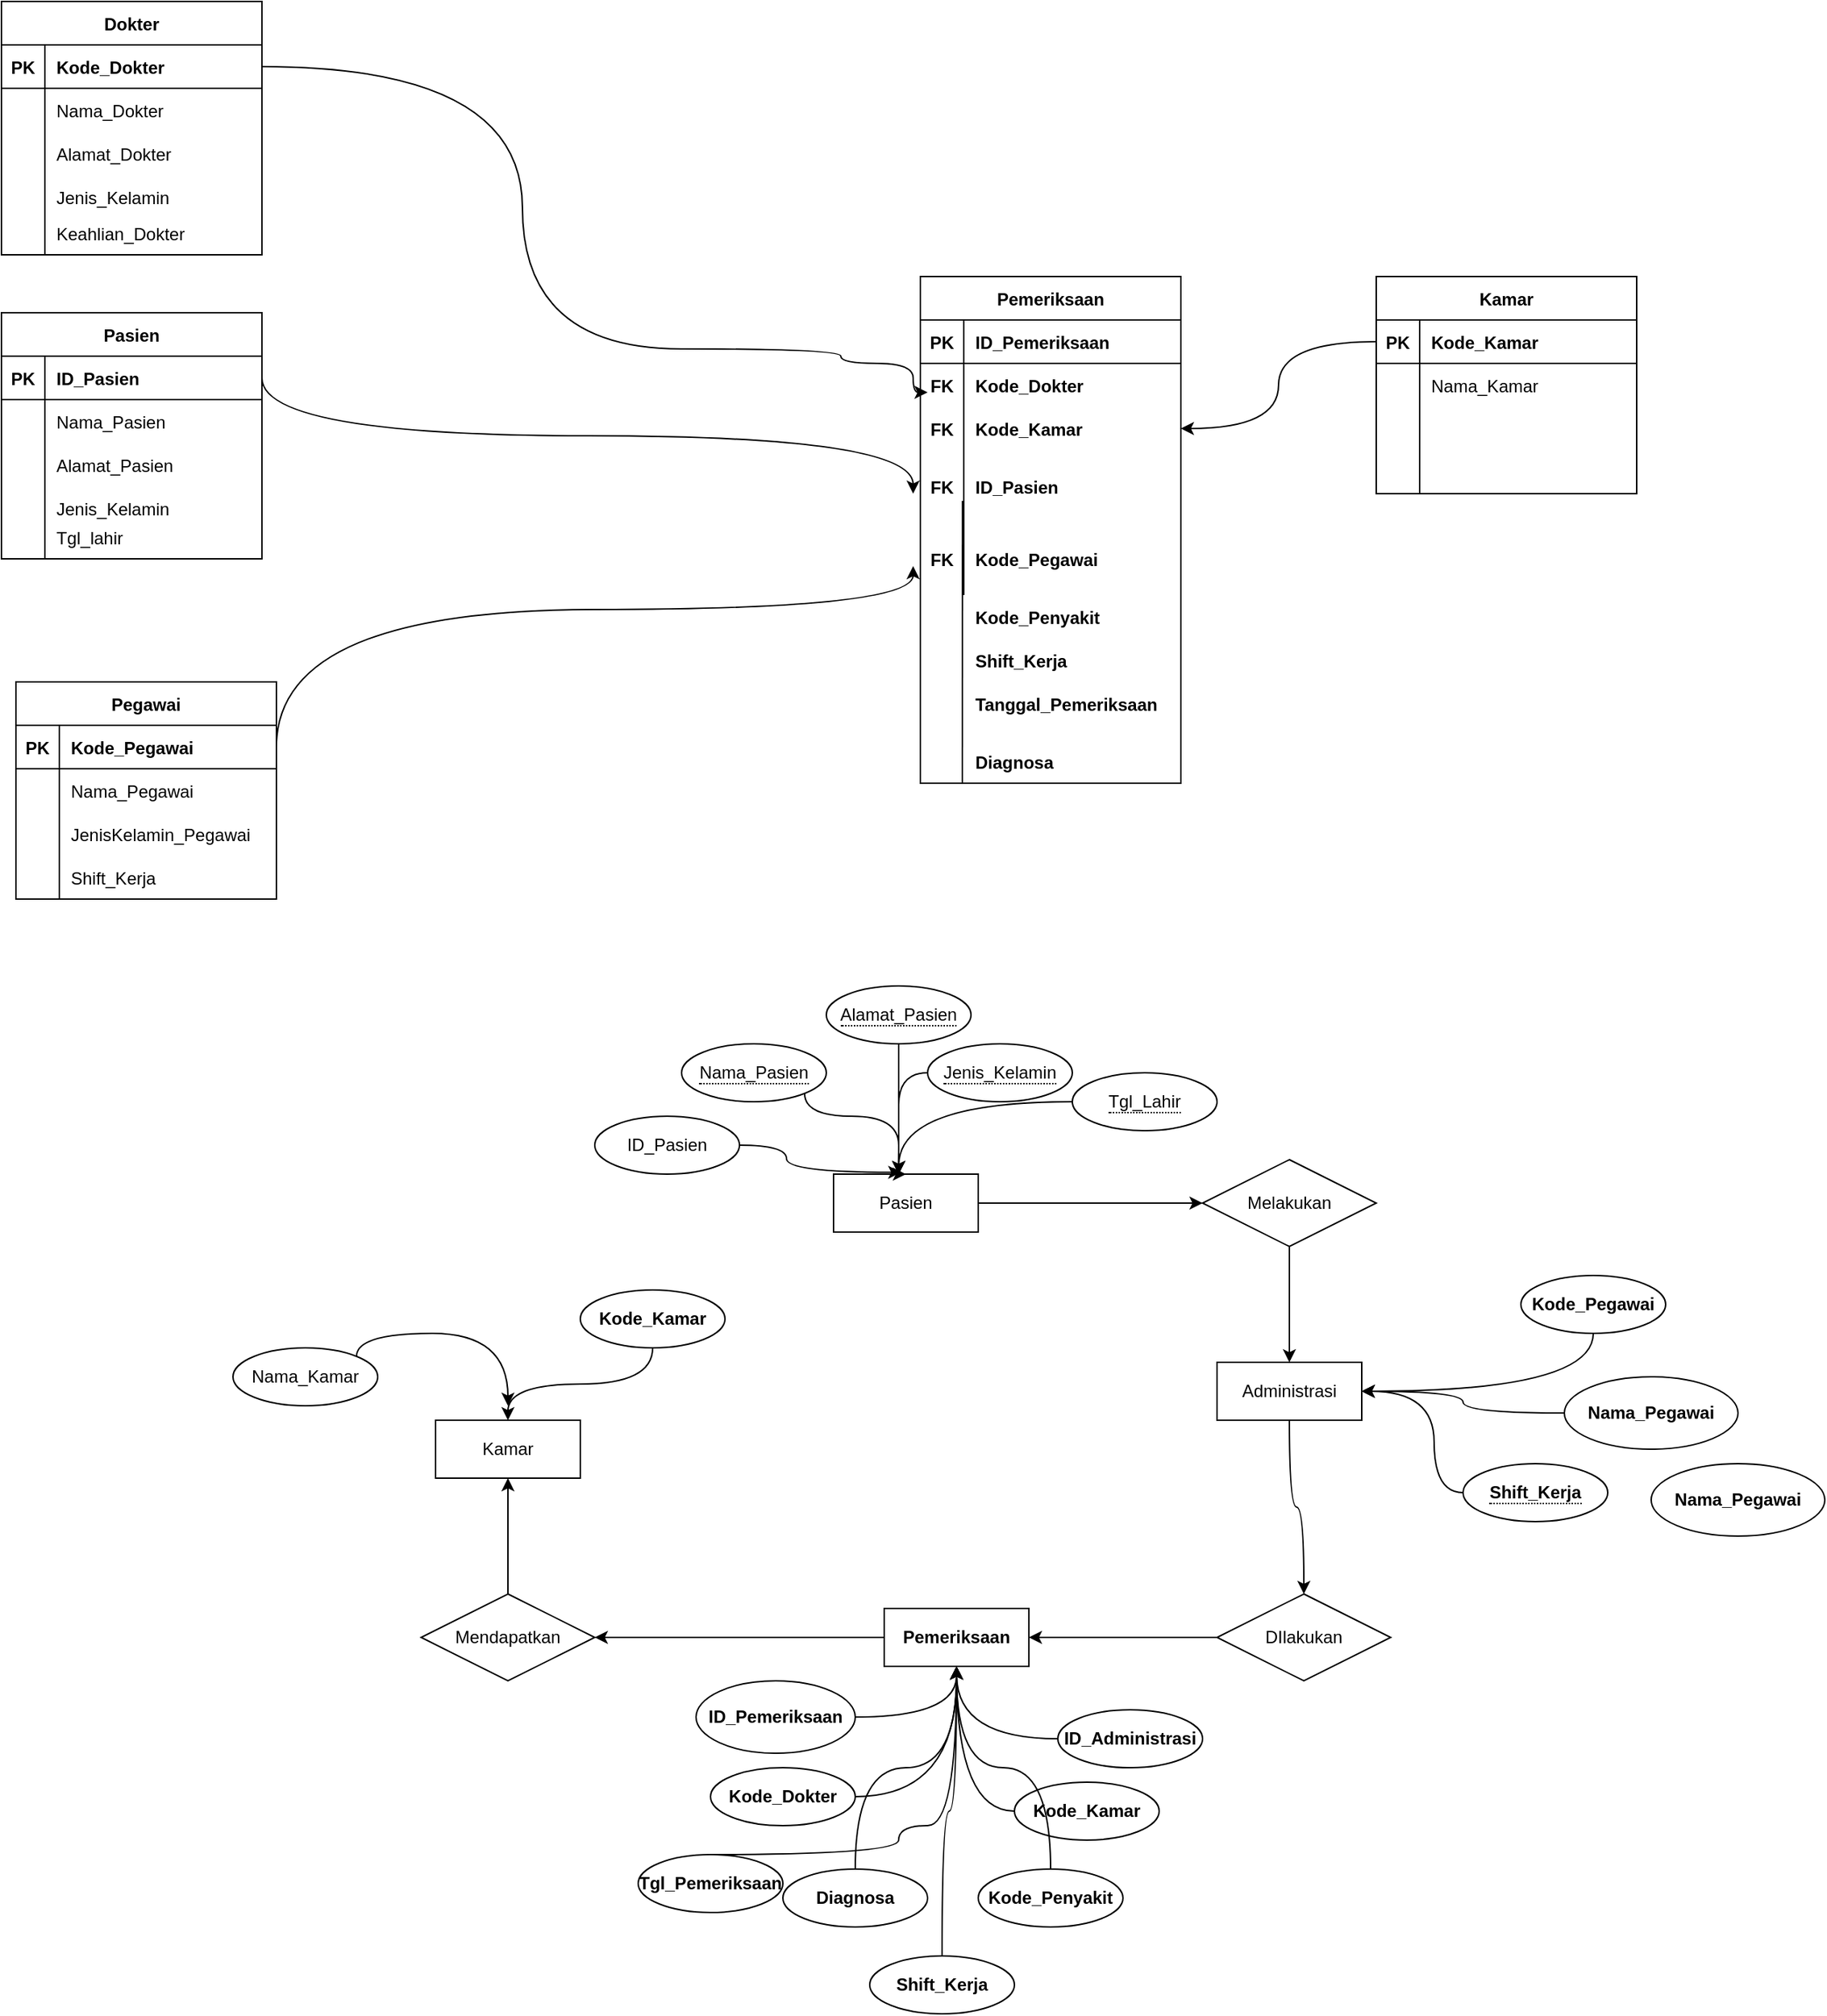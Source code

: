 <mxfile version="20.4.1" type="github">
  <diagram id="4Zpf0-BWA_fjd_u1uYxs" name="Halaman-1">
    <mxGraphModel dx="2064" dy="1782" grid="1" gridSize="10" guides="1" tooltips="1" connect="1" arrows="1" fold="1" page="1" pageScale="1" pageWidth="827" pageHeight="1169" math="0" shadow="0">
      <root>
        <mxCell id="0" />
        <mxCell id="1" parent="0" />
        <mxCell id="i0vCOCOfqdjtQRk0yR_S-37" value="Pasien" style="shape=table;startSize=30;container=1;collapsible=1;childLayout=tableLayout;fixedRows=1;rowLines=0;fontStyle=1;align=center;resizeLast=1;" parent="1" vertex="1">
          <mxGeometry x="-160" y="5" width="180" height="170" as="geometry" />
        </mxCell>
        <mxCell id="i0vCOCOfqdjtQRk0yR_S-38" value="" style="shape=tableRow;horizontal=0;startSize=0;swimlaneHead=0;swimlaneBody=0;fillColor=none;collapsible=0;dropTarget=0;points=[[0,0.5],[1,0.5]];portConstraint=eastwest;top=0;left=0;right=0;bottom=1;" parent="i0vCOCOfqdjtQRk0yR_S-37" vertex="1">
          <mxGeometry y="30" width="180" height="30" as="geometry" />
        </mxCell>
        <mxCell id="i0vCOCOfqdjtQRk0yR_S-39" value="PK" style="shape=partialRectangle;connectable=0;fillColor=none;top=0;left=0;bottom=0;right=0;fontStyle=1;overflow=hidden;" parent="i0vCOCOfqdjtQRk0yR_S-38" vertex="1">
          <mxGeometry width="30" height="30" as="geometry">
            <mxRectangle width="30" height="30" as="alternateBounds" />
          </mxGeometry>
        </mxCell>
        <mxCell id="i0vCOCOfqdjtQRk0yR_S-40" value="ID_Pasien" style="shape=partialRectangle;connectable=0;fillColor=none;top=0;left=0;bottom=0;right=0;align=left;spacingLeft=6;fontStyle=1;overflow=hidden;" parent="i0vCOCOfqdjtQRk0yR_S-38" vertex="1">
          <mxGeometry x="30" width="150" height="30" as="geometry">
            <mxRectangle width="150" height="30" as="alternateBounds" />
          </mxGeometry>
        </mxCell>
        <mxCell id="i0vCOCOfqdjtQRk0yR_S-41" value="" style="shape=tableRow;horizontal=0;startSize=0;swimlaneHead=0;swimlaneBody=0;fillColor=none;collapsible=0;dropTarget=0;points=[[0,0.5],[1,0.5]];portConstraint=eastwest;top=0;left=0;right=0;bottom=0;" parent="i0vCOCOfqdjtQRk0yR_S-37" vertex="1">
          <mxGeometry y="60" width="180" height="30" as="geometry" />
        </mxCell>
        <mxCell id="i0vCOCOfqdjtQRk0yR_S-42" value="" style="shape=partialRectangle;connectable=0;fillColor=none;top=0;left=0;bottom=0;right=0;editable=1;overflow=hidden;" parent="i0vCOCOfqdjtQRk0yR_S-41" vertex="1">
          <mxGeometry width="30" height="30" as="geometry">
            <mxRectangle width="30" height="30" as="alternateBounds" />
          </mxGeometry>
        </mxCell>
        <mxCell id="i0vCOCOfqdjtQRk0yR_S-43" value="Nama_Pasien" style="shape=partialRectangle;connectable=0;fillColor=none;top=0;left=0;bottom=0;right=0;align=left;spacingLeft=6;overflow=hidden;" parent="i0vCOCOfqdjtQRk0yR_S-41" vertex="1">
          <mxGeometry x="30" width="150" height="30" as="geometry">
            <mxRectangle width="150" height="30" as="alternateBounds" />
          </mxGeometry>
        </mxCell>
        <mxCell id="i0vCOCOfqdjtQRk0yR_S-44" value="" style="shape=tableRow;horizontal=0;startSize=0;swimlaneHead=0;swimlaneBody=0;fillColor=none;collapsible=0;dropTarget=0;points=[[0,0.5],[1,0.5]];portConstraint=eastwest;top=0;left=0;right=0;bottom=0;" parent="i0vCOCOfqdjtQRk0yR_S-37" vertex="1">
          <mxGeometry y="90" width="180" height="30" as="geometry" />
        </mxCell>
        <mxCell id="i0vCOCOfqdjtQRk0yR_S-45" value="" style="shape=partialRectangle;connectable=0;fillColor=none;top=0;left=0;bottom=0;right=0;editable=1;overflow=hidden;" parent="i0vCOCOfqdjtQRk0yR_S-44" vertex="1">
          <mxGeometry width="30" height="30" as="geometry">
            <mxRectangle width="30" height="30" as="alternateBounds" />
          </mxGeometry>
        </mxCell>
        <mxCell id="i0vCOCOfqdjtQRk0yR_S-46" value="Alamat_Pasien" style="shape=partialRectangle;connectable=0;fillColor=none;top=0;left=0;bottom=0;right=0;align=left;spacingLeft=6;overflow=hidden;" parent="i0vCOCOfqdjtQRk0yR_S-44" vertex="1">
          <mxGeometry x="30" width="150" height="30" as="geometry">
            <mxRectangle width="150" height="30" as="alternateBounds" />
          </mxGeometry>
        </mxCell>
        <mxCell id="i0vCOCOfqdjtQRk0yR_S-47" value="" style="shape=tableRow;horizontal=0;startSize=0;swimlaneHead=0;swimlaneBody=0;fillColor=none;collapsible=0;dropTarget=0;points=[[0,0.5],[1,0.5]];portConstraint=eastwest;top=0;left=0;right=0;bottom=0;" parent="i0vCOCOfqdjtQRk0yR_S-37" vertex="1">
          <mxGeometry y="120" width="180" height="30" as="geometry" />
        </mxCell>
        <mxCell id="i0vCOCOfqdjtQRk0yR_S-48" value="" style="shape=partialRectangle;connectable=0;fillColor=none;top=0;left=0;bottom=0;right=0;editable=1;overflow=hidden;" parent="i0vCOCOfqdjtQRk0yR_S-47" vertex="1">
          <mxGeometry width="30" height="30" as="geometry">
            <mxRectangle width="30" height="30" as="alternateBounds" />
          </mxGeometry>
        </mxCell>
        <mxCell id="i0vCOCOfqdjtQRk0yR_S-49" value="Jenis_Kelamin" style="shape=partialRectangle;connectable=0;fillColor=none;top=0;left=0;bottom=0;right=0;align=left;spacingLeft=6;overflow=hidden;" parent="i0vCOCOfqdjtQRk0yR_S-47" vertex="1">
          <mxGeometry x="30" width="150" height="30" as="geometry">
            <mxRectangle width="150" height="30" as="alternateBounds" />
          </mxGeometry>
        </mxCell>
        <mxCell id="i0vCOCOfqdjtQRk0yR_S-64" style="edgeStyle=orthogonalEdgeStyle;curved=1;rounded=0;orthogonalLoop=1;jettySize=auto;html=1;entryX=0;entryY=0.5;entryDx=0;entryDy=0;" parent="1" source="i0vCOCOfqdjtQRk0yR_S-65" target="i0vCOCOfqdjtQRk0yR_S-69" edge="1">
          <mxGeometry relative="1" as="geometry" />
        </mxCell>
        <mxCell id="i0vCOCOfqdjtQRk0yR_S-65" value="Pasien" style="whiteSpace=wrap;html=1;align=center;" parent="1" vertex="1">
          <mxGeometry x="415" y="600" width="100" height="40" as="geometry" />
        </mxCell>
        <mxCell id="i0vCOCOfqdjtQRk0yR_S-66" style="edgeStyle=orthogonalEdgeStyle;curved=1;rounded=0;orthogonalLoop=1;jettySize=auto;html=1;entryX=0.5;entryY=0;entryDx=0;entryDy=0;" parent="1" source="i0vCOCOfqdjtQRk0yR_S-67" target="i0vCOCOfqdjtQRk0yR_S-73" edge="1">
          <mxGeometry relative="1" as="geometry" />
        </mxCell>
        <mxCell id="i0vCOCOfqdjtQRk0yR_S-67" value="Administrasi" style="whiteSpace=wrap;html=1;align=center;" parent="1" vertex="1">
          <mxGeometry x="680" y="730" width="100" height="40" as="geometry" />
        </mxCell>
        <mxCell id="i0vCOCOfqdjtQRk0yR_S-68" style="edgeStyle=orthogonalEdgeStyle;curved=1;rounded=0;orthogonalLoop=1;jettySize=auto;html=1;exitX=0.5;exitY=1;exitDx=0;exitDy=0;entryX=0.5;entryY=0;entryDx=0;entryDy=0;" parent="1" source="i0vCOCOfqdjtQRk0yR_S-69" target="i0vCOCOfqdjtQRk0yR_S-67" edge="1">
          <mxGeometry relative="1" as="geometry" />
        </mxCell>
        <mxCell id="i0vCOCOfqdjtQRk0yR_S-69" value="Melakukan" style="shape=rhombus;perimeter=rhombusPerimeter;whiteSpace=wrap;html=1;align=center;" parent="1" vertex="1">
          <mxGeometry x="670" y="590" width="120" height="60" as="geometry" />
        </mxCell>
        <mxCell id="i0vCOCOfqdjtQRk0yR_S-70" style="edgeStyle=orthogonalEdgeStyle;curved=1;rounded=0;orthogonalLoop=1;jettySize=auto;html=1;entryX=1;entryY=0.5;entryDx=0;entryDy=0;" parent="1" source="i0vCOCOfqdjtQRk0yR_S-71" target="i0vCOCOfqdjtQRk0yR_S-75" edge="1">
          <mxGeometry relative="1" as="geometry">
            <mxPoint x="310" y="920" as="targetPoint" />
          </mxGeometry>
        </mxCell>
        <mxCell id="i0vCOCOfqdjtQRk0yR_S-71" value="&lt;span style=&quot;font-weight: 700;&quot;&gt;Pemeriksaan&lt;/span&gt;" style="whiteSpace=wrap;html=1;align=center;" parent="1" vertex="1">
          <mxGeometry x="450" y="900" width="100" height="40" as="geometry" />
        </mxCell>
        <mxCell id="i0vCOCOfqdjtQRk0yR_S-72" style="edgeStyle=orthogonalEdgeStyle;curved=1;rounded=0;orthogonalLoop=1;jettySize=auto;html=1;" parent="1" source="i0vCOCOfqdjtQRk0yR_S-73" target="i0vCOCOfqdjtQRk0yR_S-71" edge="1">
          <mxGeometry relative="1" as="geometry" />
        </mxCell>
        <mxCell id="i0vCOCOfqdjtQRk0yR_S-73" value="DIlakukan" style="shape=rhombus;perimeter=rhombusPerimeter;whiteSpace=wrap;html=1;align=center;" parent="1" vertex="1">
          <mxGeometry x="680" y="890" width="120" height="60" as="geometry" />
        </mxCell>
        <mxCell id="i0vCOCOfqdjtQRk0yR_S-74" style="edgeStyle=orthogonalEdgeStyle;curved=1;rounded=0;orthogonalLoop=1;jettySize=auto;html=1;entryX=0.5;entryY=1;entryDx=0;entryDy=0;" parent="1" source="i0vCOCOfqdjtQRk0yR_S-75" target="i0vCOCOfqdjtQRk0yR_S-76" edge="1">
          <mxGeometry relative="1" as="geometry" />
        </mxCell>
        <mxCell id="i0vCOCOfqdjtQRk0yR_S-75" value="Mendapatkan" style="shape=rhombus;perimeter=rhombusPerimeter;whiteSpace=wrap;html=1;align=center;" parent="1" vertex="1">
          <mxGeometry x="130" y="890" width="120" height="60" as="geometry" />
        </mxCell>
        <mxCell id="i0vCOCOfqdjtQRk0yR_S-76" value="Kamar" style="whiteSpace=wrap;html=1;align=center;" parent="1" vertex="1">
          <mxGeometry x="140" y="770" width="100" height="40" as="geometry" />
        </mxCell>
        <mxCell id="i0vCOCOfqdjtQRk0yR_S-77" style="edgeStyle=orthogonalEdgeStyle;rounded=0;orthogonalLoop=1;jettySize=auto;html=1;curved=1;entryX=0.468;entryY=-0.032;entryDx=0;entryDy=0;entryPerimeter=0;" parent="1" source="i0vCOCOfqdjtQRk0yR_S-78" target="i0vCOCOfqdjtQRk0yR_S-65" edge="1">
          <mxGeometry relative="1" as="geometry">
            <mxPoint x="410" y="610" as="targetPoint" />
          </mxGeometry>
        </mxCell>
        <mxCell id="i0vCOCOfqdjtQRk0yR_S-78" value="ID_Pasien" style="ellipse;whiteSpace=wrap;html=1;align=center;" parent="1" vertex="1">
          <mxGeometry x="250" y="560" width="100" height="40" as="geometry" />
        </mxCell>
        <mxCell id="i0vCOCOfqdjtQRk0yR_S-79" style="edgeStyle=orthogonalEdgeStyle;curved=1;rounded=0;orthogonalLoop=1;jettySize=auto;html=1;entryX=0.5;entryY=0;entryDx=0;entryDy=0;" parent="1" source="i0vCOCOfqdjtQRk0yR_S-80" target="i0vCOCOfqdjtQRk0yR_S-65" edge="1">
          <mxGeometry relative="1" as="geometry">
            <Array as="points">
              <mxPoint x="395" y="560" />
              <mxPoint x="460" y="560" />
              <mxPoint x="460" y="600" />
            </Array>
          </mxGeometry>
        </mxCell>
        <mxCell id="i0vCOCOfqdjtQRk0yR_S-80" value="&lt;span style=&quot;border-bottom: 1px dotted&quot;&gt;Nama_Pasien&lt;/span&gt;" style="ellipse;whiteSpace=wrap;html=1;align=center;" parent="1" vertex="1">
          <mxGeometry x="310" y="510" width="100" height="40" as="geometry" />
        </mxCell>
        <mxCell id="i0vCOCOfqdjtQRk0yR_S-81" style="edgeStyle=orthogonalEdgeStyle;curved=1;rounded=0;orthogonalLoop=1;jettySize=auto;html=1;" parent="1" source="i0vCOCOfqdjtQRk0yR_S-82" edge="1">
          <mxGeometry relative="1" as="geometry">
            <mxPoint x="460" y="600" as="targetPoint" />
          </mxGeometry>
        </mxCell>
        <mxCell id="i0vCOCOfqdjtQRk0yR_S-82" value="&lt;span style=&quot;border-bottom: 1px dotted&quot;&gt;Alamat_Pasien&lt;/span&gt;" style="ellipse;whiteSpace=wrap;html=1;align=center;" parent="1" vertex="1">
          <mxGeometry x="410" y="470" width="100" height="40" as="geometry" />
        </mxCell>
        <mxCell id="i0vCOCOfqdjtQRk0yR_S-83" style="edgeStyle=orthogonalEdgeStyle;curved=1;rounded=0;orthogonalLoop=1;jettySize=auto;html=1;" parent="1" source="i0vCOCOfqdjtQRk0yR_S-84" edge="1">
          <mxGeometry relative="1" as="geometry">
            <mxPoint x="460" y="600" as="targetPoint" />
          </mxGeometry>
        </mxCell>
        <mxCell id="i0vCOCOfqdjtQRk0yR_S-84" value="&lt;span style=&quot;border-bottom: 1px dotted&quot;&gt;Jenis_Kelamin&lt;/span&gt;" style="ellipse;whiteSpace=wrap;html=1;align=center;" parent="1" vertex="1">
          <mxGeometry x="480" y="510" width="100" height="40" as="geometry" />
        </mxCell>
        <mxCell id="i0vCOCOfqdjtQRk0yR_S-85" style="edgeStyle=orthogonalEdgeStyle;curved=1;rounded=0;orthogonalLoop=1;jettySize=auto;html=1;" parent="1" source="i0vCOCOfqdjtQRk0yR_S-82" edge="1">
          <mxGeometry relative="1" as="geometry">
            <mxPoint x="520.0" y="550" as="sourcePoint" />
            <mxPoint x="460" y="600" as="targetPoint" />
          </mxGeometry>
        </mxCell>
        <mxCell id="i0vCOCOfqdjtQRk0yR_S-88" style="edgeStyle=orthogonalEdgeStyle;curved=1;rounded=0;orthogonalLoop=1;jettySize=auto;html=1;" parent="1" source="i0vCOCOfqdjtQRk0yR_S-89" edge="1">
          <mxGeometry relative="1" as="geometry">
            <mxPoint x="780" y="750" as="targetPoint" />
            <Array as="points">
              <mxPoint x="940" y="750" />
            </Array>
          </mxGeometry>
        </mxCell>
        <mxCell id="i0vCOCOfqdjtQRk0yR_S-89" value="&lt;span style=&quot;font-weight: 700; text-align: left;&quot;&gt;Kode_Pegawai&lt;/span&gt;" style="ellipse;whiteSpace=wrap;html=1;align=center;" parent="1" vertex="1">
          <mxGeometry x="890" y="670" width="100" height="40" as="geometry" />
        </mxCell>
        <mxCell id="i0vCOCOfqdjtQRk0yR_S-92" style="edgeStyle=orthogonalEdgeStyle;curved=1;rounded=0;orthogonalLoop=1;jettySize=auto;html=1;" parent="1" source="i0vCOCOfqdjtQRk0yR_S-93" edge="1">
          <mxGeometry relative="1" as="geometry">
            <mxPoint x="780" y="750" as="targetPoint" />
            <Array as="points">
              <mxPoint x="830" y="750" />
            </Array>
          </mxGeometry>
        </mxCell>
        <mxCell id="i0vCOCOfqdjtQRk0yR_S-93" value="&lt;span style=&quot;border-bottom: 1px dotted&quot;&gt;&lt;b&gt;Shift_Kerja&lt;/b&gt;&lt;/span&gt;" style="ellipse;whiteSpace=wrap;html=1;align=center;" parent="1" vertex="1">
          <mxGeometry x="850" y="800" width="100" height="40" as="geometry" />
        </mxCell>
        <mxCell id="i0vCOCOfqdjtQRk0yR_S-94" style="edgeStyle=orthogonalEdgeStyle;curved=1;rounded=0;orthogonalLoop=1;jettySize=auto;html=1;" parent="1" source="i0vCOCOfqdjtQRk0yR_S-95" edge="1">
          <mxGeometry relative="1" as="geometry">
            <mxPoint x="500" y="940" as="targetPoint" />
          </mxGeometry>
        </mxCell>
        <mxCell id="i0vCOCOfqdjtQRk0yR_S-95" value="&lt;span style=&quot;font-weight: 700; text-align: left;&quot;&gt;ID_Administrasi&lt;/span&gt;" style="ellipse;whiteSpace=wrap;html=1;align=center;" parent="1" vertex="1">
          <mxGeometry x="570" y="970" width="100" height="40" as="geometry" />
        </mxCell>
        <mxCell id="i0vCOCOfqdjtQRk0yR_S-96" style="edgeStyle=orthogonalEdgeStyle;curved=1;rounded=0;orthogonalLoop=1;jettySize=auto;html=1;" parent="1" source="i0vCOCOfqdjtQRk0yR_S-97" edge="1">
          <mxGeometry relative="1" as="geometry">
            <mxPoint x="500" y="940" as="targetPoint" />
          </mxGeometry>
        </mxCell>
        <mxCell id="i0vCOCOfqdjtQRk0yR_S-97" value="&lt;span style=&quot;font-weight: 700; text-align: left;&quot;&gt;Kode_Dokter&lt;/span&gt;" style="ellipse;whiteSpace=wrap;html=1;align=center;" parent="1" vertex="1">
          <mxGeometry x="330" y="1010" width="100" height="40" as="geometry" />
        </mxCell>
        <mxCell id="i0vCOCOfqdjtQRk0yR_S-98" style="edgeStyle=orthogonalEdgeStyle;curved=1;rounded=0;orthogonalLoop=1;jettySize=auto;html=1;" parent="1" source="i0vCOCOfqdjtQRk0yR_S-99" edge="1">
          <mxGeometry relative="1" as="geometry">
            <mxPoint x="500" y="940" as="targetPoint" />
          </mxGeometry>
        </mxCell>
        <mxCell id="i0vCOCOfqdjtQRk0yR_S-99" value="&lt;span style=&quot;font-weight: 700; text-align: left;&quot;&gt;Kode_Kamar&lt;/span&gt;" style="ellipse;whiteSpace=wrap;html=1;align=center;" parent="1" vertex="1">
          <mxGeometry x="540" y="1020" width="100" height="40" as="geometry" />
        </mxCell>
        <mxCell id="i0vCOCOfqdjtQRk0yR_S-100" style="edgeStyle=orthogonalEdgeStyle;curved=1;rounded=0;orthogonalLoop=1;jettySize=auto;html=1;entryX=0.5;entryY=1;entryDx=0;entryDy=0;" parent="1" source="i0vCOCOfqdjtQRk0yR_S-101" target="i0vCOCOfqdjtQRk0yR_S-71" edge="1">
          <mxGeometry relative="1" as="geometry" />
        </mxCell>
        <mxCell id="i0vCOCOfqdjtQRk0yR_S-101" value="&lt;span style=&quot;font-weight: 700; text-align: left;&quot;&gt;ID_Pemeriksaan&lt;/span&gt;" style="ellipse;whiteSpace=wrap;html=1;align=center;" parent="1" vertex="1">
          <mxGeometry x="320" y="950" width="110" height="50" as="geometry" />
        </mxCell>
        <mxCell id="i0vCOCOfqdjtQRk0yR_S-102" style="edgeStyle=orthogonalEdgeStyle;curved=1;rounded=0;orthogonalLoop=1;jettySize=auto;html=1;entryX=0.5;entryY=0;entryDx=0;entryDy=0;" parent="1" source="i0vCOCOfqdjtQRk0yR_S-103" target="i0vCOCOfqdjtQRk0yR_S-76" edge="1">
          <mxGeometry relative="1" as="geometry" />
        </mxCell>
        <mxCell id="i0vCOCOfqdjtQRk0yR_S-103" value="&lt;span style=&quot;font-weight: 700; text-align: left;&quot;&gt;Kode_Kamar&lt;/span&gt;" style="ellipse;whiteSpace=wrap;html=1;align=center;" parent="1" vertex="1">
          <mxGeometry x="240" y="680" width="100" height="40" as="geometry" />
        </mxCell>
        <mxCell id="i0vCOCOfqdjtQRk0yR_S-108" style="edgeStyle=orthogonalEdgeStyle;curved=1;rounded=0;orthogonalLoop=1;jettySize=auto;html=1;exitX=1;exitY=0;exitDx=0;exitDy=0;" parent="1" source="i0vCOCOfqdjtQRk0yR_S-109" edge="1">
          <mxGeometry relative="1" as="geometry">
            <mxPoint x="190" y="760.0" as="targetPoint" />
            <Array as="points">
              <mxPoint x="85" y="710" />
              <mxPoint x="190" y="710" />
            </Array>
          </mxGeometry>
        </mxCell>
        <mxCell id="i0vCOCOfqdjtQRk0yR_S-109" value="&lt;span style=&quot;text-align: left;&quot;&gt;Nama_Kamar&lt;/span&gt;" style="ellipse;whiteSpace=wrap;html=1;align=center;" parent="1" vertex="1">
          <mxGeometry y="720" width="100" height="40" as="geometry" />
        </mxCell>
        <mxCell id="i0vCOCOfqdjtQRk0yR_S-110" style="edgeStyle=orthogonalEdgeStyle;rounded=0;orthogonalLoop=1;jettySize=auto;html=1;entryX=1;entryY=0.5;entryDx=0;entryDy=0;curved=1;" parent="1" source="i0vCOCOfqdjtQRk0yR_S-111" target="i0vCOCOfqdjtQRk0yR_S-67" edge="1">
          <mxGeometry relative="1" as="geometry" />
        </mxCell>
        <mxCell id="i0vCOCOfqdjtQRk0yR_S-111" value="&lt;span style=&quot;font-weight: 700; text-align: left;&quot;&gt;Nama_Pegawai&lt;/span&gt;" style="ellipse;whiteSpace=wrap;html=1;align=center;" parent="1" vertex="1">
          <mxGeometry x="920" y="740" width="120" height="50" as="geometry" />
        </mxCell>
        <mxCell id="i0vCOCOfqdjtQRk0yR_S-114" value="" style="endArrow=none;html=1;rounded=0;" parent="1" edge="1">
          <mxGeometry relative="1" as="geometry">
            <mxPoint x="-130" y="35" as="sourcePoint" />
            <mxPoint x="-130" y="175" as="targetPoint" />
          </mxGeometry>
        </mxCell>
        <mxCell id="i0vCOCOfqdjtQRk0yR_S-115" value="" style="shape=tableRow;horizontal=0;startSize=0;swimlaneHead=0;swimlaneBody=0;fillColor=none;collapsible=0;dropTarget=0;points=[[0,0.5],[1,0.5]];portConstraint=eastwest;top=0;left=0;right=0;bottom=0;" parent="1" vertex="1">
          <mxGeometry x="-160" y="145" width="180" height="30" as="geometry" />
        </mxCell>
        <mxCell id="i0vCOCOfqdjtQRk0yR_S-116" value="" style="shape=partialRectangle;connectable=0;fillColor=none;top=0;left=0;bottom=0;right=0;editable=1;overflow=hidden;" parent="i0vCOCOfqdjtQRk0yR_S-115" vertex="1">
          <mxGeometry width="30" height="30" as="geometry">
            <mxRectangle width="30" height="30" as="alternateBounds" />
          </mxGeometry>
        </mxCell>
        <mxCell id="i0vCOCOfqdjtQRk0yR_S-117" value="Tgl_lahir" style="shape=partialRectangle;connectable=0;fillColor=none;top=0;left=0;bottom=0;right=0;align=left;spacingLeft=6;overflow=hidden;" parent="i0vCOCOfqdjtQRk0yR_S-115" vertex="1">
          <mxGeometry x="30" width="150" height="30" as="geometry">
            <mxRectangle width="150" height="30" as="alternateBounds" />
          </mxGeometry>
        </mxCell>
        <mxCell id="i0vCOCOfqdjtQRk0yR_S-118" value="&lt;span style=&quot;border-bottom: 1px dotted&quot;&gt;Tgl_Lahir&lt;/span&gt;" style="ellipse;whiteSpace=wrap;html=1;align=center;" parent="1" vertex="1">
          <mxGeometry x="580" y="530" width="100" height="40" as="geometry" />
        </mxCell>
        <mxCell id="i0vCOCOfqdjtQRk0yR_S-119" style="edgeStyle=orthogonalEdgeStyle;curved=1;rounded=0;orthogonalLoop=1;jettySize=auto;html=1;exitX=0;exitY=0.5;exitDx=0;exitDy=0;" parent="1" source="i0vCOCOfqdjtQRk0yR_S-118" edge="1">
          <mxGeometry relative="1" as="geometry">
            <mxPoint x="470" y="520" as="sourcePoint" />
            <mxPoint x="460" y="600" as="targetPoint" />
          </mxGeometry>
        </mxCell>
        <mxCell id="b2p_P8Qh_fXZOz1itjOQ-1" value="Kamar" style="shape=table;startSize=30;container=1;collapsible=1;childLayout=tableLayout;fixedRows=1;rowLines=0;fontStyle=1;align=center;resizeLast=1;" vertex="1" parent="1">
          <mxGeometry x="790" y="-20" width="180" height="150" as="geometry" />
        </mxCell>
        <mxCell id="b2p_P8Qh_fXZOz1itjOQ-2" value="" style="shape=tableRow;horizontal=0;startSize=0;swimlaneHead=0;swimlaneBody=0;fillColor=none;collapsible=0;dropTarget=0;points=[[0,0.5],[1,0.5]];portConstraint=eastwest;top=0;left=0;right=0;bottom=1;" vertex="1" parent="b2p_P8Qh_fXZOz1itjOQ-1">
          <mxGeometry y="30" width="180" height="30" as="geometry" />
        </mxCell>
        <mxCell id="b2p_P8Qh_fXZOz1itjOQ-3" value="PK" style="shape=partialRectangle;connectable=0;fillColor=none;top=0;left=0;bottom=0;right=0;fontStyle=1;overflow=hidden;" vertex="1" parent="b2p_P8Qh_fXZOz1itjOQ-2">
          <mxGeometry width="30" height="30" as="geometry">
            <mxRectangle width="30" height="30" as="alternateBounds" />
          </mxGeometry>
        </mxCell>
        <mxCell id="b2p_P8Qh_fXZOz1itjOQ-4" value="Kode_Kamar" style="shape=partialRectangle;connectable=0;fillColor=none;top=0;left=0;bottom=0;right=0;align=left;spacingLeft=6;fontStyle=1;overflow=hidden;" vertex="1" parent="b2p_P8Qh_fXZOz1itjOQ-2">
          <mxGeometry x="30" width="150" height="30" as="geometry">
            <mxRectangle width="150" height="30" as="alternateBounds" />
          </mxGeometry>
        </mxCell>
        <mxCell id="b2p_P8Qh_fXZOz1itjOQ-5" value="" style="shape=tableRow;horizontal=0;startSize=0;swimlaneHead=0;swimlaneBody=0;fillColor=none;collapsible=0;dropTarget=0;points=[[0,0.5],[1,0.5]];portConstraint=eastwest;top=0;left=0;right=0;bottom=0;" vertex="1" parent="b2p_P8Qh_fXZOz1itjOQ-1">
          <mxGeometry y="60" width="180" height="30" as="geometry" />
        </mxCell>
        <mxCell id="b2p_P8Qh_fXZOz1itjOQ-6" value="" style="shape=partialRectangle;connectable=0;fillColor=none;top=0;left=0;bottom=0;right=0;editable=1;overflow=hidden;" vertex="1" parent="b2p_P8Qh_fXZOz1itjOQ-5">
          <mxGeometry width="30" height="30" as="geometry">
            <mxRectangle width="30" height="30" as="alternateBounds" />
          </mxGeometry>
        </mxCell>
        <mxCell id="b2p_P8Qh_fXZOz1itjOQ-7" value="Nama_Kamar" style="shape=partialRectangle;connectable=0;fillColor=none;top=0;left=0;bottom=0;right=0;align=left;spacingLeft=6;overflow=hidden;" vertex="1" parent="b2p_P8Qh_fXZOz1itjOQ-5">
          <mxGeometry x="30" width="150" height="30" as="geometry">
            <mxRectangle width="150" height="30" as="alternateBounds" />
          </mxGeometry>
        </mxCell>
        <mxCell id="b2p_P8Qh_fXZOz1itjOQ-8" value="" style="shape=tableRow;horizontal=0;startSize=0;swimlaneHead=0;swimlaneBody=0;fillColor=none;collapsible=0;dropTarget=0;points=[[0,0.5],[1,0.5]];portConstraint=eastwest;top=0;left=0;right=0;bottom=0;" vertex="1" parent="b2p_P8Qh_fXZOz1itjOQ-1">
          <mxGeometry y="90" width="180" height="30" as="geometry" />
        </mxCell>
        <mxCell id="b2p_P8Qh_fXZOz1itjOQ-9" value="" style="shape=partialRectangle;connectable=0;fillColor=none;top=0;left=0;bottom=0;right=0;editable=1;overflow=hidden;" vertex="1" parent="b2p_P8Qh_fXZOz1itjOQ-8">
          <mxGeometry width="30" height="30" as="geometry">
            <mxRectangle width="30" height="30" as="alternateBounds" />
          </mxGeometry>
        </mxCell>
        <mxCell id="b2p_P8Qh_fXZOz1itjOQ-10" value="" style="shape=partialRectangle;connectable=0;fillColor=none;top=0;left=0;bottom=0;right=0;align=left;spacingLeft=6;overflow=hidden;" vertex="1" parent="b2p_P8Qh_fXZOz1itjOQ-8">
          <mxGeometry x="30" width="150" height="30" as="geometry">
            <mxRectangle width="150" height="30" as="alternateBounds" />
          </mxGeometry>
        </mxCell>
        <mxCell id="b2p_P8Qh_fXZOz1itjOQ-11" value="" style="shape=tableRow;horizontal=0;startSize=0;swimlaneHead=0;swimlaneBody=0;fillColor=none;collapsible=0;dropTarget=0;points=[[0,0.5],[1,0.5]];portConstraint=eastwest;top=0;left=0;right=0;bottom=0;" vertex="1" parent="b2p_P8Qh_fXZOz1itjOQ-1">
          <mxGeometry y="120" width="180" height="30" as="geometry" />
        </mxCell>
        <mxCell id="b2p_P8Qh_fXZOz1itjOQ-12" value="" style="shape=partialRectangle;connectable=0;fillColor=none;top=0;left=0;bottom=0;right=0;editable=1;overflow=hidden;" vertex="1" parent="b2p_P8Qh_fXZOz1itjOQ-11">
          <mxGeometry width="30" height="30" as="geometry">
            <mxRectangle width="30" height="30" as="alternateBounds" />
          </mxGeometry>
        </mxCell>
        <mxCell id="b2p_P8Qh_fXZOz1itjOQ-13" value="" style="shape=partialRectangle;connectable=0;fillColor=none;top=0;left=0;bottom=0;right=0;align=left;spacingLeft=6;overflow=hidden;" vertex="1" parent="b2p_P8Qh_fXZOz1itjOQ-11">
          <mxGeometry x="30" width="150" height="30" as="geometry">
            <mxRectangle width="150" height="30" as="alternateBounds" />
          </mxGeometry>
        </mxCell>
        <mxCell id="b2p_P8Qh_fXZOz1itjOQ-14" value="Dokter" style="shape=table;startSize=30;container=1;collapsible=1;childLayout=tableLayout;fixedRows=1;rowLines=0;fontStyle=1;align=center;resizeLast=1;" vertex="1" parent="1">
          <mxGeometry x="-160" y="-210" width="180" height="175" as="geometry" />
        </mxCell>
        <mxCell id="b2p_P8Qh_fXZOz1itjOQ-15" value="" style="shape=tableRow;horizontal=0;startSize=0;swimlaneHead=0;swimlaneBody=0;fillColor=none;collapsible=0;dropTarget=0;points=[[0,0.5],[1,0.5]];portConstraint=eastwest;top=0;left=0;right=0;bottom=1;" vertex="1" parent="b2p_P8Qh_fXZOz1itjOQ-14">
          <mxGeometry y="30" width="180" height="30" as="geometry" />
        </mxCell>
        <mxCell id="b2p_P8Qh_fXZOz1itjOQ-16" value="PK" style="shape=partialRectangle;connectable=0;fillColor=none;top=0;left=0;bottom=0;right=0;fontStyle=1;overflow=hidden;" vertex="1" parent="b2p_P8Qh_fXZOz1itjOQ-15">
          <mxGeometry width="30" height="30" as="geometry">
            <mxRectangle width="30" height="30" as="alternateBounds" />
          </mxGeometry>
        </mxCell>
        <mxCell id="b2p_P8Qh_fXZOz1itjOQ-17" value="Kode_Dokter" style="shape=partialRectangle;connectable=0;fillColor=none;top=0;left=0;bottom=0;right=0;align=left;spacingLeft=6;fontStyle=1;overflow=hidden;" vertex="1" parent="b2p_P8Qh_fXZOz1itjOQ-15">
          <mxGeometry x="30" width="150" height="30" as="geometry">
            <mxRectangle width="150" height="30" as="alternateBounds" />
          </mxGeometry>
        </mxCell>
        <mxCell id="b2p_P8Qh_fXZOz1itjOQ-18" value="" style="shape=tableRow;horizontal=0;startSize=0;swimlaneHead=0;swimlaneBody=0;fillColor=none;collapsible=0;dropTarget=0;points=[[0,0.5],[1,0.5]];portConstraint=eastwest;top=0;left=0;right=0;bottom=0;" vertex="1" parent="b2p_P8Qh_fXZOz1itjOQ-14">
          <mxGeometry y="60" width="180" height="30" as="geometry" />
        </mxCell>
        <mxCell id="b2p_P8Qh_fXZOz1itjOQ-19" value="" style="shape=partialRectangle;connectable=0;fillColor=none;top=0;left=0;bottom=0;right=0;editable=1;overflow=hidden;" vertex="1" parent="b2p_P8Qh_fXZOz1itjOQ-18">
          <mxGeometry width="30" height="30" as="geometry">
            <mxRectangle width="30" height="30" as="alternateBounds" />
          </mxGeometry>
        </mxCell>
        <mxCell id="b2p_P8Qh_fXZOz1itjOQ-20" value="Nama_Dokter" style="shape=partialRectangle;connectable=0;fillColor=none;top=0;left=0;bottom=0;right=0;align=left;spacingLeft=6;overflow=hidden;" vertex="1" parent="b2p_P8Qh_fXZOz1itjOQ-18">
          <mxGeometry x="30" width="150" height="30" as="geometry">
            <mxRectangle width="150" height="30" as="alternateBounds" />
          </mxGeometry>
        </mxCell>
        <mxCell id="b2p_P8Qh_fXZOz1itjOQ-21" value="" style="shape=tableRow;horizontal=0;startSize=0;swimlaneHead=0;swimlaneBody=0;fillColor=none;collapsible=0;dropTarget=0;points=[[0,0.5],[1,0.5]];portConstraint=eastwest;top=0;left=0;right=0;bottom=0;" vertex="1" parent="b2p_P8Qh_fXZOz1itjOQ-14">
          <mxGeometry y="90" width="180" height="30" as="geometry" />
        </mxCell>
        <mxCell id="b2p_P8Qh_fXZOz1itjOQ-22" value="" style="shape=partialRectangle;connectable=0;fillColor=none;top=0;left=0;bottom=0;right=0;editable=1;overflow=hidden;" vertex="1" parent="b2p_P8Qh_fXZOz1itjOQ-21">
          <mxGeometry width="30" height="30" as="geometry">
            <mxRectangle width="30" height="30" as="alternateBounds" />
          </mxGeometry>
        </mxCell>
        <mxCell id="b2p_P8Qh_fXZOz1itjOQ-23" value="Alamat_Dokter" style="shape=partialRectangle;connectable=0;fillColor=none;top=0;left=0;bottom=0;right=0;align=left;spacingLeft=6;overflow=hidden;" vertex="1" parent="b2p_P8Qh_fXZOz1itjOQ-21">
          <mxGeometry x="30" width="150" height="30" as="geometry">
            <mxRectangle width="150" height="30" as="alternateBounds" />
          </mxGeometry>
        </mxCell>
        <mxCell id="b2p_P8Qh_fXZOz1itjOQ-24" value="" style="shape=tableRow;horizontal=0;startSize=0;swimlaneHead=0;swimlaneBody=0;fillColor=none;collapsible=0;dropTarget=0;points=[[0,0.5],[1,0.5]];portConstraint=eastwest;top=0;left=0;right=0;bottom=0;" vertex="1" parent="b2p_P8Qh_fXZOz1itjOQ-14">
          <mxGeometry y="120" width="180" height="30" as="geometry" />
        </mxCell>
        <mxCell id="b2p_P8Qh_fXZOz1itjOQ-25" value="" style="shape=partialRectangle;connectable=0;fillColor=none;top=0;left=0;bottom=0;right=0;editable=1;overflow=hidden;" vertex="1" parent="b2p_P8Qh_fXZOz1itjOQ-24">
          <mxGeometry width="30" height="30" as="geometry">
            <mxRectangle width="30" height="30" as="alternateBounds" />
          </mxGeometry>
        </mxCell>
        <mxCell id="b2p_P8Qh_fXZOz1itjOQ-26" value="Jenis_Kelamin" style="shape=partialRectangle;connectable=0;fillColor=none;top=0;left=0;bottom=0;right=0;align=left;spacingLeft=6;overflow=hidden;" vertex="1" parent="b2p_P8Qh_fXZOz1itjOQ-24">
          <mxGeometry x="30" width="150" height="30" as="geometry">
            <mxRectangle width="150" height="30" as="alternateBounds" />
          </mxGeometry>
        </mxCell>
        <mxCell id="b2p_P8Qh_fXZOz1itjOQ-27" value="Keahlian_Dokter" style="shape=partialRectangle;connectable=0;fillColor=none;top=0;left=0;bottom=0;right=0;align=left;spacingLeft=6;overflow=hidden;" vertex="1" parent="1">
          <mxGeometry x="-130" y="-65" width="150" height="30" as="geometry">
            <mxRectangle width="150" height="30" as="alternateBounds" />
          </mxGeometry>
        </mxCell>
        <mxCell id="b2p_P8Qh_fXZOz1itjOQ-28" value="" style="endArrow=none;html=1;rounded=0;" edge="1" parent="1">
          <mxGeometry relative="1" as="geometry">
            <mxPoint x="-130" y="-175" as="sourcePoint" />
            <mxPoint x="-130" y="-35" as="targetPoint" />
          </mxGeometry>
        </mxCell>
        <mxCell id="b2p_P8Qh_fXZOz1itjOQ-29" value="" style="shape=tableRow;horizontal=0;startSize=0;swimlaneHead=0;swimlaneBody=0;fillColor=none;collapsible=0;dropTarget=0;points=[[0,0.5],[1,0.5]];portConstraint=eastwest;top=0;left=0;right=0;bottom=0;" vertex="1" parent="1">
          <mxGeometry x="465" y="130" width="180" height="30" as="geometry" />
        </mxCell>
        <mxCell id="b2p_P8Qh_fXZOz1itjOQ-30" value="" style="shape=partialRectangle;connectable=0;fillColor=none;top=0;left=0;bottom=0;right=0;editable=1;overflow=hidden;" vertex="1" parent="b2p_P8Qh_fXZOz1itjOQ-29">
          <mxGeometry width="30" height="30" as="geometry">
            <mxRectangle width="30" height="30" as="alternateBounds" />
          </mxGeometry>
        </mxCell>
        <mxCell id="b2p_P8Qh_fXZOz1itjOQ-31" value="Pemeriksaan" style="shape=table;startSize=30;container=1;collapsible=1;childLayout=tableLayout;fixedRows=1;rowLines=0;fontStyle=1;align=center;resizeLast=1;" vertex="1" parent="1">
          <mxGeometry x="475" y="-20" width="180" height="350" as="geometry" />
        </mxCell>
        <mxCell id="b2p_P8Qh_fXZOz1itjOQ-32" value="" style="shape=tableRow;horizontal=0;startSize=0;swimlaneHead=0;swimlaneBody=0;fillColor=none;collapsible=0;dropTarget=0;points=[[0,0.5],[1,0.5]];portConstraint=eastwest;top=0;left=0;right=0;bottom=1;" vertex="1" parent="b2p_P8Qh_fXZOz1itjOQ-31">
          <mxGeometry y="30" width="180" height="30" as="geometry" />
        </mxCell>
        <mxCell id="b2p_P8Qh_fXZOz1itjOQ-33" value="PK" style="shape=partialRectangle;connectable=0;fillColor=none;top=0;left=0;bottom=0;right=0;fontStyle=1;overflow=hidden;" vertex="1" parent="b2p_P8Qh_fXZOz1itjOQ-32">
          <mxGeometry width="30" height="30" as="geometry">
            <mxRectangle width="30" height="30" as="alternateBounds" />
          </mxGeometry>
        </mxCell>
        <mxCell id="b2p_P8Qh_fXZOz1itjOQ-34" value="ID_Pemeriksaan" style="shape=partialRectangle;connectable=0;fillColor=none;top=0;left=0;bottom=0;right=0;align=left;spacingLeft=6;fontStyle=1;overflow=hidden;" vertex="1" parent="b2p_P8Qh_fXZOz1itjOQ-32">
          <mxGeometry x="30" width="150" height="30" as="geometry">
            <mxRectangle width="150" height="30" as="alternateBounds" />
          </mxGeometry>
        </mxCell>
        <mxCell id="b2p_P8Qh_fXZOz1itjOQ-35" value="" style="shape=tableRow;horizontal=0;startSize=0;swimlaneHead=0;swimlaneBody=0;fillColor=none;collapsible=0;dropTarget=0;points=[[0,0.5],[1,0.5]];portConstraint=eastwest;top=0;left=0;right=0;bottom=0;" vertex="1" parent="b2p_P8Qh_fXZOz1itjOQ-31">
          <mxGeometry y="60" width="180" height="30" as="geometry" />
        </mxCell>
        <mxCell id="b2p_P8Qh_fXZOz1itjOQ-36" value="" style="shape=partialRectangle;connectable=0;fillColor=none;top=0;left=0;bottom=0;right=0;editable=1;overflow=hidden;" vertex="1" parent="b2p_P8Qh_fXZOz1itjOQ-35">
          <mxGeometry width="30" height="30" as="geometry">
            <mxRectangle width="30" height="30" as="alternateBounds" />
          </mxGeometry>
        </mxCell>
        <mxCell id="b2p_P8Qh_fXZOz1itjOQ-37" value="Kode_Dokter" style="shape=partialRectangle;connectable=0;fillColor=none;top=0;left=0;bottom=0;right=0;align=left;spacingLeft=6;overflow=hidden;fontStyle=1" vertex="1" parent="b2p_P8Qh_fXZOz1itjOQ-35">
          <mxGeometry x="30" width="150" height="30" as="geometry">
            <mxRectangle width="150" height="30" as="alternateBounds" />
          </mxGeometry>
        </mxCell>
        <mxCell id="b2p_P8Qh_fXZOz1itjOQ-38" value="" style="shape=tableRow;horizontal=0;startSize=0;swimlaneHead=0;swimlaneBody=0;fillColor=none;collapsible=0;dropTarget=0;points=[[0,0.5],[1,0.5]];portConstraint=eastwest;top=0;left=0;right=0;bottom=0;" vertex="1" parent="b2p_P8Qh_fXZOz1itjOQ-31">
          <mxGeometry y="90" width="180" height="30" as="geometry" />
        </mxCell>
        <mxCell id="b2p_P8Qh_fXZOz1itjOQ-39" value="" style="shape=partialRectangle;connectable=0;fillColor=none;top=0;left=0;bottom=0;right=0;editable=1;overflow=hidden;" vertex="1" parent="b2p_P8Qh_fXZOz1itjOQ-38">
          <mxGeometry width="30" height="30" as="geometry">
            <mxRectangle width="30" height="30" as="alternateBounds" />
          </mxGeometry>
        </mxCell>
        <mxCell id="b2p_P8Qh_fXZOz1itjOQ-40" value="Kode_Kamar" style="shape=partialRectangle;connectable=0;fillColor=none;top=0;left=0;bottom=0;right=0;align=left;spacingLeft=6;overflow=hidden;fontStyle=1" vertex="1" parent="b2p_P8Qh_fXZOz1itjOQ-38">
          <mxGeometry x="30" width="150" height="30" as="geometry">
            <mxRectangle width="150" height="30" as="alternateBounds" />
          </mxGeometry>
        </mxCell>
        <mxCell id="b2p_P8Qh_fXZOz1itjOQ-41" value="" style="shape=tableRow;horizontal=0;startSize=0;swimlaneHead=0;swimlaneBody=0;fillColor=none;collapsible=0;dropTarget=0;points=[[0,0.5],[1,0.5]];portConstraint=eastwest;top=0;left=0;right=0;bottom=0;" vertex="1" parent="b2p_P8Qh_fXZOz1itjOQ-31">
          <mxGeometry y="120" width="180" height="50" as="geometry" />
        </mxCell>
        <mxCell id="b2p_P8Qh_fXZOz1itjOQ-42" value="" style="shape=partialRectangle;connectable=0;fillColor=none;top=0;left=0;bottom=0;right=0;editable=1;overflow=hidden;" vertex="1" parent="b2p_P8Qh_fXZOz1itjOQ-41">
          <mxGeometry width="30" height="50" as="geometry">
            <mxRectangle width="30" height="50" as="alternateBounds" />
          </mxGeometry>
        </mxCell>
        <mxCell id="b2p_P8Qh_fXZOz1itjOQ-43" value="ID_Pasien" style="shape=partialRectangle;connectable=0;fillColor=none;top=0;left=0;bottom=0;right=0;align=left;spacingLeft=6;overflow=hidden;fontStyle=1" vertex="1" parent="b2p_P8Qh_fXZOz1itjOQ-41">
          <mxGeometry x="30" width="150" height="50" as="geometry">
            <mxRectangle width="150" height="50" as="alternateBounds" />
          </mxGeometry>
        </mxCell>
        <mxCell id="b2p_P8Qh_fXZOz1itjOQ-72" value="" style="shape=tableRow;horizontal=0;startSize=0;swimlaneHead=0;swimlaneBody=0;fillColor=none;collapsible=0;dropTarget=0;points=[[0,0.5],[1,0.5]];portConstraint=eastwest;top=0;left=0;right=0;bottom=0;" vertex="1" parent="b2p_P8Qh_fXZOz1itjOQ-31">
          <mxGeometry y="170" width="180" height="50" as="geometry" />
        </mxCell>
        <mxCell id="b2p_P8Qh_fXZOz1itjOQ-73" value="" style="shape=partialRectangle;connectable=0;fillColor=none;top=0;left=0;bottom=0;right=0;editable=1;overflow=hidden;" vertex="1" parent="b2p_P8Qh_fXZOz1itjOQ-72">
          <mxGeometry width="30" height="50" as="geometry">
            <mxRectangle width="30" height="50" as="alternateBounds" />
          </mxGeometry>
        </mxCell>
        <mxCell id="b2p_P8Qh_fXZOz1itjOQ-74" value="Kode_Pegawai" style="shape=partialRectangle;connectable=0;fillColor=none;top=0;left=0;bottom=0;right=0;align=left;spacingLeft=6;overflow=hidden;fontStyle=1" vertex="1" parent="b2p_P8Qh_fXZOz1itjOQ-72">
          <mxGeometry x="30" width="150" height="50" as="geometry">
            <mxRectangle width="150" height="50" as="alternateBounds" />
          </mxGeometry>
        </mxCell>
        <mxCell id="b2p_P8Qh_fXZOz1itjOQ-44" value="FK" style="shape=partialRectangle;connectable=0;fillColor=none;top=0;left=0;bottom=0;right=0;fontStyle=1;overflow=hidden;" vertex="1" parent="1">
          <mxGeometry x="475" y="40" width="30" height="30" as="geometry">
            <mxRectangle width="30" height="30" as="alternateBounds" />
          </mxGeometry>
        </mxCell>
        <mxCell id="b2p_P8Qh_fXZOz1itjOQ-45" value="Kode_Penyakit" style="shape=partialRectangle;connectable=0;fillColor=none;top=0;left=0;bottom=0;right=0;align=left;spacingLeft=6;overflow=hidden;fontStyle=1" vertex="1" parent="1">
          <mxGeometry x="505" y="200" width="150" height="30" as="geometry">
            <mxRectangle width="150" height="30" as="alternateBounds" />
          </mxGeometry>
        </mxCell>
        <mxCell id="b2p_P8Qh_fXZOz1itjOQ-47" value="" style="endArrow=none;html=1;rounded=0;" edge="1" parent="1">
          <mxGeometry relative="1" as="geometry">
            <mxPoint x="504.13" y="135" as="sourcePoint" />
            <mxPoint x="504" y="330" as="targetPoint" />
          </mxGeometry>
        </mxCell>
        <mxCell id="b2p_P8Qh_fXZOz1itjOQ-48" value="FK" style="shape=partialRectangle;connectable=0;fillColor=none;top=0;left=0;bottom=0;right=0;fontStyle=1;overflow=hidden;" vertex="1" parent="1">
          <mxGeometry x="475" y="70" width="30" height="30" as="geometry">
            <mxRectangle width="30" height="30" as="alternateBounds" />
          </mxGeometry>
        </mxCell>
        <mxCell id="b2p_P8Qh_fXZOz1itjOQ-53" value="Pegawai" style="shape=table;startSize=30;container=1;collapsible=1;childLayout=tableLayout;fixedRows=1;rowLines=0;fontStyle=1;align=center;resizeLast=1;" vertex="1" parent="1">
          <mxGeometry x="-150" y="260" width="180" height="150" as="geometry" />
        </mxCell>
        <mxCell id="b2p_P8Qh_fXZOz1itjOQ-54" value="" style="shape=tableRow;horizontal=0;startSize=0;swimlaneHead=0;swimlaneBody=0;fillColor=none;collapsible=0;dropTarget=0;points=[[0,0.5],[1,0.5]];portConstraint=eastwest;top=0;left=0;right=0;bottom=1;" vertex="1" parent="b2p_P8Qh_fXZOz1itjOQ-53">
          <mxGeometry y="30" width="180" height="30" as="geometry" />
        </mxCell>
        <mxCell id="b2p_P8Qh_fXZOz1itjOQ-55" value="PK" style="shape=partialRectangle;connectable=0;fillColor=none;top=0;left=0;bottom=0;right=0;fontStyle=1;overflow=hidden;" vertex="1" parent="b2p_P8Qh_fXZOz1itjOQ-54">
          <mxGeometry width="30" height="30" as="geometry">
            <mxRectangle width="30" height="30" as="alternateBounds" />
          </mxGeometry>
        </mxCell>
        <mxCell id="b2p_P8Qh_fXZOz1itjOQ-56" value="Kode_Pegawai" style="shape=partialRectangle;connectable=0;fillColor=none;top=0;left=0;bottom=0;right=0;align=left;spacingLeft=6;fontStyle=1;overflow=hidden;" vertex="1" parent="b2p_P8Qh_fXZOz1itjOQ-54">
          <mxGeometry x="30" width="150" height="30" as="geometry">
            <mxRectangle width="150" height="30" as="alternateBounds" />
          </mxGeometry>
        </mxCell>
        <mxCell id="b2p_P8Qh_fXZOz1itjOQ-57" value="" style="shape=tableRow;horizontal=0;startSize=0;swimlaneHead=0;swimlaneBody=0;fillColor=none;collapsible=0;dropTarget=0;points=[[0,0.5],[1,0.5]];portConstraint=eastwest;top=0;left=0;right=0;bottom=0;" vertex="1" parent="b2p_P8Qh_fXZOz1itjOQ-53">
          <mxGeometry y="60" width="180" height="30" as="geometry" />
        </mxCell>
        <mxCell id="b2p_P8Qh_fXZOz1itjOQ-58" value="" style="shape=partialRectangle;connectable=0;fillColor=none;top=0;left=0;bottom=0;right=0;editable=1;overflow=hidden;" vertex="1" parent="b2p_P8Qh_fXZOz1itjOQ-57">
          <mxGeometry width="30" height="30" as="geometry">
            <mxRectangle width="30" height="30" as="alternateBounds" />
          </mxGeometry>
        </mxCell>
        <mxCell id="b2p_P8Qh_fXZOz1itjOQ-59" value="Nama_Pegawai" style="shape=partialRectangle;connectable=0;fillColor=none;top=0;left=0;bottom=0;right=0;align=left;spacingLeft=6;overflow=hidden;" vertex="1" parent="b2p_P8Qh_fXZOz1itjOQ-57">
          <mxGeometry x="30" width="150" height="30" as="geometry">
            <mxRectangle width="150" height="30" as="alternateBounds" />
          </mxGeometry>
        </mxCell>
        <mxCell id="b2p_P8Qh_fXZOz1itjOQ-60" value="" style="shape=tableRow;horizontal=0;startSize=0;swimlaneHead=0;swimlaneBody=0;fillColor=none;collapsible=0;dropTarget=0;points=[[0,0.5],[1,0.5]];portConstraint=eastwest;top=0;left=0;right=0;bottom=0;" vertex="1" parent="b2p_P8Qh_fXZOz1itjOQ-53">
          <mxGeometry y="90" width="180" height="30" as="geometry" />
        </mxCell>
        <mxCell id="b2p_P8Qh_fXZOz1itjOQ-61" value="" style="shape=partialRectangle;connectable=0;fillColor=none;top=0;left=0;bottom=0;right=0;editable=1;overflow=hidden;" vertex="1" parent="b2p_P8Qh_fXZOz1itjOQ-60">
          <mxGeometry width="30" height="30" as="geometry">
            <mxRectangle width="30" height="30" as="alternateBounds" />
          </mxGeometry>
        </mxCell>
        <mxCell id="b2p_P8Qh_fXZOz1itjOQ-62" value="JenisKelamin_Pegawai" style="shape=partialRectangle;connectable=0;fillColor=none;top=0;left=0;bottom=0;right=0;align=left;spacingLeft=6;overflow=hidden;" vertex="1" parent="b2p_P8Qh_fXZOz1itjOQ-60">
          <mxGeometry x="30" width="150" height="30" as="geometry">
            <mxRectangle width="150" height="30" as="alternateBounds" />
          </mxGeometry>
        </mxCell>
        <mxCell id="b2p_P8Qh_fXZOz1itjOQ-63" value="" style="shape=tableRow;horizontal=0;startSize=0;swimlaneHead=0;swimlaneBody=0;fillColor=none;collapsible=0;dropTarget=0;points=[[0,0.5],[1,0.5]];portConstraint=eastwest;top=0;left=0;right=0;bottom=0;" vertex="1" parent="b2p_P8Qh_fXZOz1itjOQ-53">
          <mxGeometry y="120" width="180" height="30" as="geometry" />
        </mxCell>
        <mxCell id="b2p_P8Qh_fXZOz1itjOQ-64" value="" style="shape=partialRectangle;connectable=0;fillColor=none;top=0;left=0;bottom=0;right=0;editable=1;overflow=hidden;" vertex="1" parent="b2p_P8Qh_fXZOz1itjOQ-63">
          <mxGeometry width="30" height="30" as="geometry">
            <mxRectangle width="30" height="30" as="alternateBounds" />
          </mxGeometry>
        </mxCell>
        <mxCell id="b2p_P8Qh_fXZOz1itjOQ-65" value="Shift_Kerja" style="shape=partialRectangle;connectable=0;fillColor=none;top=0;left=0;bottom=0;right=0;align=left;spacingLeft=6;overflow=hidden;" vertex="1" parent="b2p_P8Qh_fXZOz1itjOQ-63">
          <mxGeometry x="30" width="150" height="30" as="geometry">
            <mxRectangle width="150" height="30" as="alternateBounds" />
          </mxGeometry>
        </mxCell>
        <mxCell id="b2p_P8Qh_fXZOz1itjOQ-69" style="edgeStyle=orthogonalEdgeStyle;curved=1;rounded=0;orthogonalLoop=1;jettySize=auto;html=1;" edge="1" parent="1" source="b2p_P8Qh_fXZOz1itjOQ-2" target="b2p_P8Qh_fXZOz1itjOQ-38">
          <mxGeometry relative="1" as="geometry" />
        </mxCell>
        <mxCell id="b2p_P8Qh_fXZOz1itjOQ-75" value="FK" style="shape=partialRectangle;connectable=0;fillColor=none;top=0;left=0;bottom=0;right=0;fontStyle=1;overflow=hidden;" vertex="1" parent="1">
          <mxGeometry x="475" y="110" width="30" height="30" as="geometry">
            <mxRectangle width="30" height="30" as="alternateBounds" />
          </mxGeometry>
        </mxCell>
        <mxCell id="b2p_P8Qh_fXZOz1itjOQ-77" style="edgeStyle=orthogonalEdgeStyle;curved=1;rounded=0;orthogonalLoop=1;jettySize=auto;html=1;entryX=0.5;entryY=1;entryDx=0;entryDy=0;exitX=0.5;exitY=0;exitDx=0;exitDy=0;" edge="1" parent="1" source="b2p_P8Qh_fXZOz1itjOQ-76" target="i0vCOCOfqdjtQRk0yR_S-71">
          <mxGeometry relative="1" as="geometry">
            <mxPoint x="440" y="1060" as="sourcePoint" />
            <Array as="points">
              <mxPoint x="460" y="1070" />
              <mxPoint x="460" y="1050" />
              <mxPoint x="500" y="1050" />
            </Array>
          </mxGeometry>
        </mxCell>
        <mxCell id="b2p_P8Qh_fXZOz1itjOQ-76" value="&lt;span style=&quot;font-weight: 700; text-align: left;&quot;&gt;Tgl_Pemeriksaan&lt;/span&gt;" style="ellipse;whiteSpace=wrap;html=1;align=center;" vertex="1" parent="1">
          <mxGeometry x="280" y="1070" width="100" height="40" as="geometry" />
        </mxCell>
        <mxCell id="b2p_P8Qh_fXZOz1itjOQ-90" style="edgeStyle=orthogonalEdgeStyle;curved=1;rounded=0;orthogonalLoop=1;jettySize=auto;html=1;" edge="1" parent="1" source="b2p_P8Qh_fXZOz1itjOQ-78" target="i0vCOCOfqdjtQRk0yR_S-71">
          <mxGeometry relative="1" as="geometry" />
        </mxCell>
        <mxCell id="b2p_P8Qh_fXZOz1itjOQ-78" value="&lt;span style=&quot;font-weight: 700; text-align: left;&quot;&gt;Kode_Penyakit&lt;/span&gt;" style="ellipse;whiteSpace=wrap;html=1;align=center;" vertex="1" parent="1">
          <mxGeometry x="515" y="1080" width="100" height="40" as="geometry" />
        </mxCell>
        <mxCell id="b2p_P8Qh_fXZOz1itjOQ-79" value="FK" style="shape=partialRectangle;connectable=0;fillColor=none;top=0;left=0;bottom=0;right=0;fontStyle=1;overflow=hidden;" vertex="1" parent="1">
          <mxGeometry x="475" y="160" width="30" height="30" as="geometry">
            <mxRectangle width="30" height="30" as="alternateBounds" />
          </mxGeometry>
        </mxCell>
        <mxCell id="b2p_P8Qh_fXZOz1itjOQ-80" value="Shift_Kerja" style="shape=partialRectangle;connectable=0;fillColor=none;top=0;left=0;bottom=0;right=0;align=left;spacingLeft=6;overflow=hidden;fontStyle=1" vertex="1" parent="1">
          <mxGeometry x="505" y="230" width="150" height="30" as="geometry">
            <mxRectangle width="150" height="30" as="alternateBounds" />
          </mxGeometry>
        </mxCell>
        <mxCell id="b2p_P8Qh_fXZOz1itjOQ-81" value="Tanggal_Pemeriksaan" style="shape=partialRectangle;connectable=0;fillColor=none;top=0;left=0;bottom=0;right=0;align=left;spacingLeft=6;overflow=hidden;fontStyle=1" vertex="1" parent="1">
          <mxGeometry x="505" y="260" width="150" height="30" as="geometry">
            <mxRectangle width="150" height="30" as="alternateBounds" />
          </mxGeometry>
        </mxCell>
        <mxCell id="b2p_P8Qh_fXZOz1itjOQ-82" style="edgeStyle=orthogonalEdgeStyle;curved=1;rounded=0;orthogonalLoop=1;jettySize=auto;html=1;exitX=1;exitY=0.5;exitDx=0;exitDy=0;" edge="1" parent="1" source="b2p_P8Qh_fXZOz1itjOQ-54">
          <mxGeometry relative="1" as="geometry">
            <mxPoint x="470" y="180" as="targetPoint" />
            <Array as="points">
              <mxPoint x="30" y="210" />
              <mxPoint x="470" y="210" />
            </Array>
          </mxGeometry>
        </mxCell>
        <mxCell id="b2p_P8Qh_fXZOz1itjOQ-84" style="edgeStyle=orthogonalEdgeStyle;curved=1;rounded=0;orthogonalLoop=1;jettySize=auto;html=1;exitX=1;exitY=0.5;exitDx=0;exitDy=0;" edge="1" parent="1" source="i0vCOCOfqdjtQRk0yR_S-38">
          <mxGeometry relative="1" as="geometry">
            <mxPoint x="470" y="130" as="targetPoint" />
            <Array as="points">
              <mxPoint x="20" y="90" />
              <mxPoint x="470" y="90" />
            </Array>
          </mxGeometry>
        </mxCell>
        <mxCell id="b2p_P8Qh_fXZOz1itjOQ-85" style="edgeStyle=orthogonalEdgeStyle;curved=1;rounded=0;orthogonalLoop=1;jettySize=auto;html=1;exitX=1;exitY=0.5;exitDx=0;exitDy=0;" edge="1" parent="1" source="b2p_P8Qh_fXZOz1itjOQ-15">
          <mxGeometry relative="1" as="geometry">
            <mxPoint x="480" y="60" as="targetPoint" />
            <Array as="points">
              <mxPoint x="200" y="-165" />
              <mxPoint x="200" y="30" />
              <mxPoint x="420" y="30" />
              <mxPoint x="420" y="40" />
              <mxPoint x="470" y="40" />
            </Array>
          </mxGeometry>
        </mxCell>
        <mxCell id="b2p_P8Qh_fXZOz1itjOQ-87" style="edgeStyle=orthogonalEdgeStyle;curved=1;rounded=0;orthogonalLoop=1;jettySize=auto;html=1;" edge="1" parent="1" source="b2p_P8Qh_fXZOz1itjOQ-86" target="i0vCOCOfqdjtQRk0yR_S-71">
          <mxGeometry relative="1" as="geometry" />
        </mxCell>
        <mxCell id="b2p_P8Qh_fXZOz1itjOQ-86" value="&lt;b&gt;Shift_Kerja&lt;/b&gt;" style="ellipse;whiteSpace=wrap;html=1;align=center;" vertex="1" parent="1">
          <mxGeometry x="440" y="1140" width="100" height="40" as="geometry" />
        </mxCell>
        <mxCell id="b2p_P8Qh_fXZOz1itjOQ-88" value="Diagnosa" style="shape=partialRectangle;connectable=0;fillColor=none;top=0;left=0;bottom=0;right=0;align=left;spacingLeft=6;overflow=hidden;fontStyle=1" vertex="1" parent="1">
          <mxGeometry x="505" y="300" width="150" height="30" as="geometry">
            <mxRectangle width="150" height="30" as="alternateBounds" />
          </mxGeometry>
        </mxCell>
        <mxCell id="b2p_P8Qh_fXZOz1itjOQ-91" style="edgeStyle=orthogonalEdgeStyle;curved=1;rounded=0;orthogonalLoop=1;jettySize=auto;html=1;entryX=0.5;entryY=1;entryDx=0;entryDy=0;" edge="1" parent="1" source="b2p_P8Qh_fXZOz1itjOQ-89" target="i0vCOCOfqdjtQRk0yR_S-71">
          <mxGeometry relative="1" as="geometry" />
        </mxCell>
        <mxCell id="b2p_P8Qh_fXZOz1itjOQ-89" value="&lt;span style=&quot;font-weight: 700; text-align: left;&quot;&gt;Diagnosa&lt;/span&gt;" style="ellipse;whiteSpace=wrap;html=1;align=center;" vertex="1" parent="1">
          <mxGeometry x="380" y="1080" width="100" height="40" as="geometry" />
        </mxCell>
        <mxCell id="b2p_P8Qh_fXZOz1itjOQ-96" value="&lt;span style=&quot;font-weight: 700; text-align: left;&quot;&gt;Nama_Pegawai&lt;/span&gt;" style="ellipse;whiteSpace=wrap;html=1;align=center;" vertex="1" parent="1">
          <mxGeometry x="980" y="800" width="120" height="50" as="geometry" />
        </mxCell>
      </root>
    </mxGraphModel>
  </diagram>
</mxfile>
